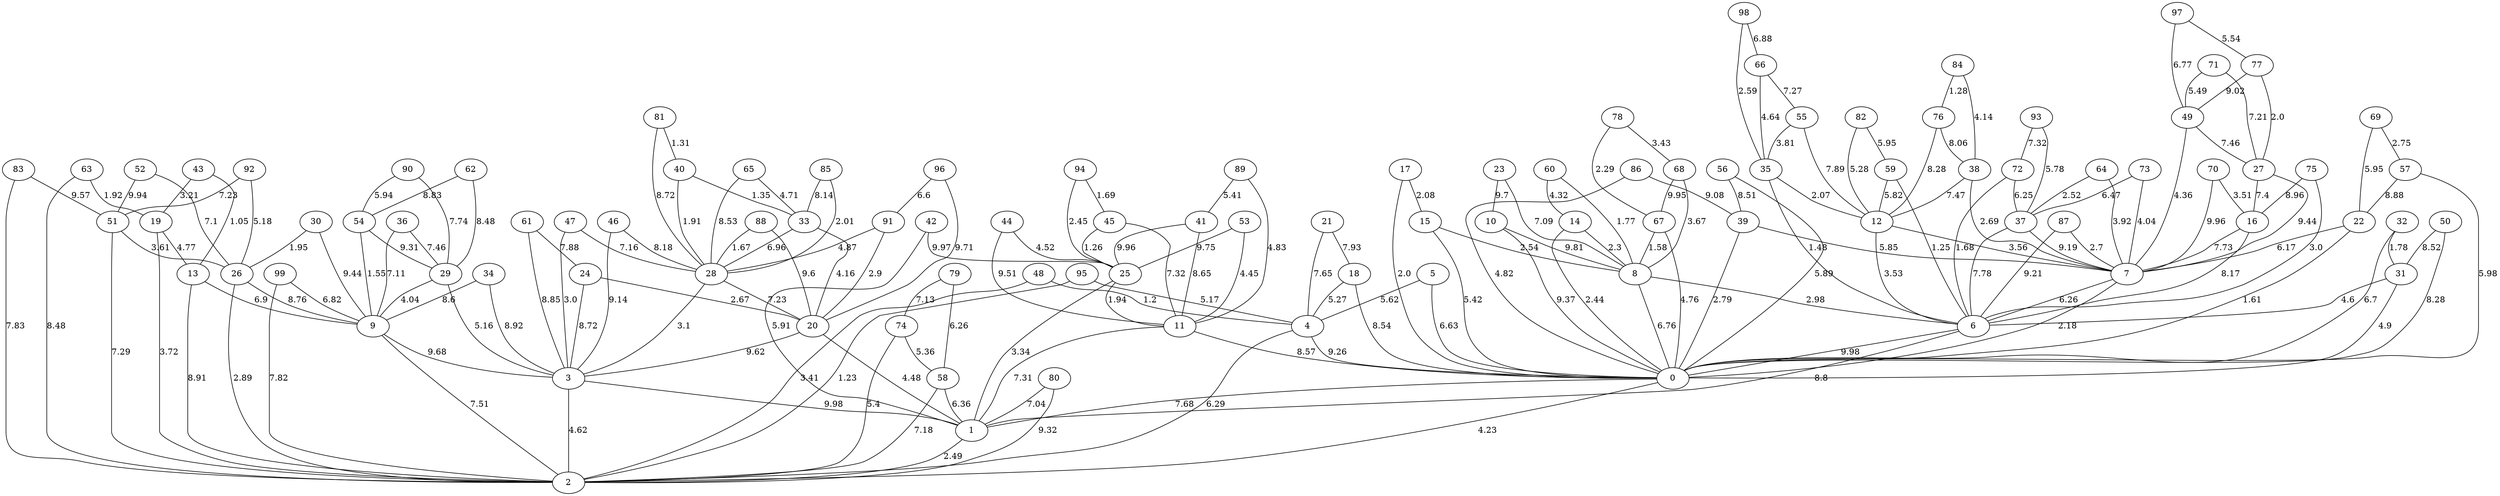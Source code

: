 graph G {
"0";
"1";
"2";
"3";
"4";
"5";
"6";
"7";
"8";
"9";
"10";
"11";
"12";
"13";
"14";
"15";
"16";
"17";
"18";
"19";
"20";
"21";
"22";
"23";
"24";
"25";
"26";
"27";
"28";
"29";
"30";
"31";
"32";
"33";
"34";
"35";
"36";
"37";
"38";
"39";
"40";
"41";
"42";
"43";
"44";
"45";
"46";
"47";
"48";
"49";
"50";
"51";
"52";
"53";
"54";
"55";
"56";
"57";
"58";
"59";
"60";
"61";
"62";
"63";
"64";
"65";
"66";
"67";
"68";
"69";
"70";
"71";
"72";
"73";
"74";
"75";
"76";
"77";
"78";
"79";
"80";
"81";
"82";
"83";
"84";
"85";
"86";
"87";
"88";
"89";
"90";
"91";
"92";
"93";
"94";
"95";
"96";
"97";
"98";
"99";
    "26" -- "9"[label="8.76", len="8.76"];
    "86" -- "0"[label="4.82", len="4.82"];
    "57" -- "22"[label="8.88", len="8.88"];
    "12" -- "7"[label="3.56", len="3.56"];
    "7" -- "0"[label="2.18", len="2.18"];
    "35" -- "6"[label="1.48", len="1.48"];
    "6" -- "1"[label="8.8", len="8.8"];
    "10" -- "0"[label="9.37", len="9.37"];
    "11" -- "1"[label="7.31", len="7.31"];
    "65" -- "33"[label="4.71", len="4.71"];
    "88" -- "28"[label="1.67", len="1.67"];
    "24" -- "3"[label="8.72", len="8.72"];
    "48" -- "2"[label="3.41", len="3.41"];
    "66" -- "35"[label="4.64", len="4.64"];
    "32" -- "0"[label="6.7", len="6.7"];
    "7" -- "6"[label="6.26", len="6.26"];
    "72" -- "6"[label="1.68", len="1.68"];
    "59" -- "12"[label="5.82", len="5.82"];
    "88" -- "20"[label="9.6", len="9.6"];
    "63" -- "2"[label="8.48", len="8.48"];
    "17" -- "0"[label="2.0", len="2.0"];
    "46" -- "28"[label="8.18", len="8.18"];
    "36" -- "9"[label="7.11", len="7.11"];
    "4" -- "0"[label="9.26", len="9.26"];
    "60" -- "8"[label="1.77", len="1.77"];
    "76" -- "38"[label="8.06", len="8.06"];
    "86" -- "39"[label="9.08", len="9.08"];
    "89" -- "11"[label="4.83", len="4.83"];
    "15" -- "8"[label="2.54", len="2.54"];
    "68" -- "8"[label="3.67", len="3.67"];
    "5" -- "4"[label="5.62", len="5.62"];
    "82" -- "59"[label="5.95", len="5.95"];
    "61" -- "3"[label="8.85", len="8.85"];
    "23" -- "10"[label="9.7", len="9.7"];
    "22" -- "7"[label="6.17", len="6.17"];
    "67" -- "0"[label="4.76", len="4.76"];
    "0" -- "1"[label="7.68", len="7.68"];
    "85" -- "33"[label="8.14", len="8.14"];
    "83" -- "51"[label="9.57", len="9.57"];
    "71" -- "49"[label="5.49", len="5.49"];
    "41" -- "11"[label="8.65", len="8.65"];
    "90" -- "54"[label="5.94", len="5.94"];
    "39" -- "0"[label="2.79", len="2.79"];
    "44" -- "25"[label="4.52", len="4.52"];
    "49" -- "27"[label="7.46", len="7.46"];
    "30" -- "9"[label="9.44", len="9.44"];
    "99" -- "2"[label="7.82", len="7.82"];
    "72" -- "37"[label="6.25", len="6.25"];
    "21" -- "4"[label="7.65", len="7.65"];
    "94" -- "45"[label="1.69", len="1.69"];
    "68" -- "67"[label="9.95", len="9.95"];
    "16" -- "6"[label="8.17", len="8.17"];
    "62" -- "54"[label="8.83", len="8.83"];
    "80" -- "2"[label="9.32", len="9.32"];
    "75" -- "16"[label="8.96", len="8.96"];
    "97" -- "77"[label="5.54", len="5.54"];
    "34" -- "9"[label="8.6", len="8.6"];
    "14" -- "0"[label="2.44", len="2.44"];
    "38" -- "7"[label="2.69", len="2.69"];
    "95" -- "2"[label="1.23", len="1.23"];
    "74" -- "2"[label="5.4", len="5.4"];
    "77" -- "27"[label="2.0", len="2.0"];
    "79" -- "74"[label="7.13", len="7.13"];
    "28" -- "3"[label="3.1", len="3.1"];
    "98" -- "66"[label="6.88", len="6.88"];
    "55" -- "12"[label="7.89", len="7.89"];
    "78" -- "67"[label="2.29", len="2.29"];
    "34" -- "3"[label="8.92", len="8.92"];
    "84" -- "76"[label="1.28", len="1.28"];
    "64" -- "7"[label="3.92", len="3.92"];
    "62" -- "29"[label="8.48", len="8.48"];
    "69" -- "22"[label="5.95", len="5.95"];
    "48" -- "4"[label="1.2", len="1.2"];
    "71" -- "27"[label="7.21", len="7.21"];
    "11" -- "0"[label="8.57", len="8.57"];
    "37" -- "7"[label="9.19", len="9.19"];
    "40" -- "33"[label="1.35", len="1.35"];
    "93" -- "72"[label="7.32", len="7.32"];
    "53" -- "25"[label="9.75", len="9.75"];
    "77" -- "49"[label="9.02", len="9.02"];
    "43" -- "19"[label="3.21", len="3.21"];
    "42" -- "25"[label="9.97", len="9.97"];
    "96" -- "91"[label="6.6", len="6.6"];
    "76" -- "12"[label="8.28", len="8.28"];
    "18" -- "0"[label="8.54", len="8.54"];
    "97" -- "49"[label="6.77", len="6.77"];
    "47" -- "28"[label="7.16", len="7.16"];
    "30" -- "26"[label="1.95", len="1.95"];
    "5" -- "0"[label="6.63", len="6.63"];
    "19" -- "13"[label="4.77", len="4.77"];
    "21" -- "18"[label="7.93", len="7.93"];
    "8" -- "0"[label="6.76", len="6.76"];
    "35" -- "12"[label="2.07", len="2.07"];
    "45" -- "11"[label="7.32", len="7.32"];
    "13" -- "9"[label="6.9", len="6.9"];
    "58" -- "1"[label="6.36", len="6.36"];
    "69" -- "57"[label="2.75", len="2.75"];
    "33" -- "20"[label="4.16", len="4.16"];
    "28" -- "20"[label="7.23", len="7.23"];
    "33" -- "28"[label="6.96", len="6.96"];
    "31" -- "0"[label="4.9", len="4.9"];
    "36" -- "29"[label="7.46", len="7.46"];
    "25" -- "11"[label="1.94", len="1.94"];
    "0" -- "2"[label="4.23", len="4.23"];
    "87" -- "7"[label="2.7", len="2.7"];
    "89" -- "41"[label="5.41", len="5.41"];
    "63" -- "19"[label="1.92", len="1.92"];
    "3" -- "1"[label="9.98", len="9.98"];
    "50" -- "31"[label="8.52", len="8.52"];
    "55" -- "35"[label="3.81", len="3.81"];
    "56" -- "0"[label="5.89", len="5.89"];
    "96" -- "20"[label="9.71", len="9.71"];
    "29" -- "9"[label="4.04", len="4.04"];
    "87" -- "6"[label="9.21", len="9.21"];
    "64" -- "37"[label="2.52", len="2.52"];
    "42" -- "1"[label="5.91", len="5.91"];
    "93" -- "37"[label="5.78", len="5.78"];
    "20" -- "1"[label="4.48", len="4.48"];
    "73" -- "7"[label="4.04", len="4.04"];
    "60" -- "14"[label="4.32", len="4.32"];
    "19" -- "2"[label="3.72", len="3.72"];
    "25" -- "1"[label="3.34", len="3.34"];
    "15" -- "0"[label="5.42", len="5.42"];
    "92" -- "51"[label="7.23", len="7.23"];
    "99" -- "9"[label="6.82", len="6.82"];
    "54" -- "9"[label="1.55", len="1.55"];
    "10" -- "8"[label="9.81", len="9.81"];
    "50" -- "0"[label="8.28", len="8.28"];
    "85" -- "28"[label="2.01", len="2.01"];
    "13" -- "2"[label="8.91", len="8.91"];
    "22" -- "0"[label="1.61", len="1.61"];
    "70" -- "16"[label="3.51", len="3.51"];
    "91" -- "20"[label="2.9", len="2.9"];
    "27" -- "7"[label="9.44", len="9.44"];
    "78" -- "68"[label="3.43", len="3.43"];
    "92" -- "26"[label="5.18", len="5.18"];
    "84" -- "38"[label="4.14", len="4.14"];
    "9" -- "3"[label="9.68", len="9.68"];
    "3" -- "2"[label="4.62", len="4.62"];
    "49" -- "7"[label="4.36", len="4.36"];
    "59" -- "6"[label="1.25", len="1.25"];
    "74" -- "58"[label="5.36", len="5.36"];
    "95" -- "4"[label="5.17", len="5.17"];
    "51" -- "26"[label="3.61", len="3.61"];
    "41" -- "25"[label="9.96", len="9.96"];
    "52" -- "51"[label="9.94", len="9.94"];
    "43" -- "13"[label="1.05", len="1.05"];
    "47" -- "3"[label="3.0", len="3.0"];
    "73" -- "37"[label="6.47", len="6.47"];
    "94" -- "25"[label="2.45", len="2.45"];
    "8" -- "6"[label="2.98", len="2.98"];
    "24" -- "20"[label="2.67", len="2.67"];
    "70" -- "7"[label="9.96", len="9.96"];
    "31" -- "6"[label="4.6", len="4.6"];
    "56" -- "39"[label="8.51", len="8.51"];
    "40" -- "28"[label="1.91", len="1.91"];
    "6" -- "0"[label="9.98", len="9.98"];
    "27" -- "16"[label="7.4", len="7.4"];
    "44" -- "11"[label="9.51", len="9.51"];
    "4" -- "2"[label="6.29", len="6.29"];
    "90" -- "29"[label="7.74", len="7.74"];
    "79" -- "58"[label="6.26", len="6.26"];
    "53" -- "11"[label="4.45", len="4.45"];
    "51" -- "2"[label="7.29", len="7.29"];
    "52" -- "26"[label="7.1", len="7.1"];
    "23" -- "8"[label="7.09", len="7.09"];
    "75" -- "6"[label="3.0", len="3.0"];
    "18" -- "4"[label="5.27", len="5.27"];
    "66" -- "55"[label="7.27", len="7.27"];
    "54" -- "29"[label="9.31", len="9.31"];
    "82" -- "12"[label="5.28", len="5.28"];
    "16" -- "7"[label="7.73", len="7.73"];
    "32" -- "31"[label="1.78", len="1.78"];
    "26" -- "2"[label="2.89", len="2.89"];
    "1" -- "2"[label="2.49", len="2.49"];
    "14" -- "8"[label="2.3", len="2.3"];
    "67" -- "8"[label="1.58", len="1.58"];
    "81" -- "28"[label="8.72", len="8.72"];
    "9" -- "2"[label="7.51", len="7.51"];
    "57" -- "0"[label="5.98", len="5.98"];
    "20" -- "3"[label="9.62", len="9.62"];
    "81" -- "40"[label="1.31", len="1.31"];
    "37" -- "6"[label="7.78", len="7.78"];
    "98" -- "35"[label="2.59", len="2.59"];
    "61" -- "24"[label="7.88", len="7.88"];
    "38" -- "12"[label="7.47", len="7.47"];
    "45" -- "25"[label="1.26", len="1.26"];
    "65" -- "28"[label="8.53", len="8.53"];
    "12" -- "6"[label="3.53", len="3.53"];
    "17" -- "15"[label="2.08", len="2.08"];
    "83" -- "2"[label="7.83", len="7.83"];
    "80" -- "1"[label="7.04", len="7.04"];
    "39" -- "7"[label="5.85", len="5.85"];
    "91" -- "28"[label="4.87", len="4.87"];
    "29" -- "3"[label="5.16", len="5.16"];
    "46" -- "3"[label="9.14", len="9.14"];
    "58" -- "2"[label="7.18", len="7.18"];
}
